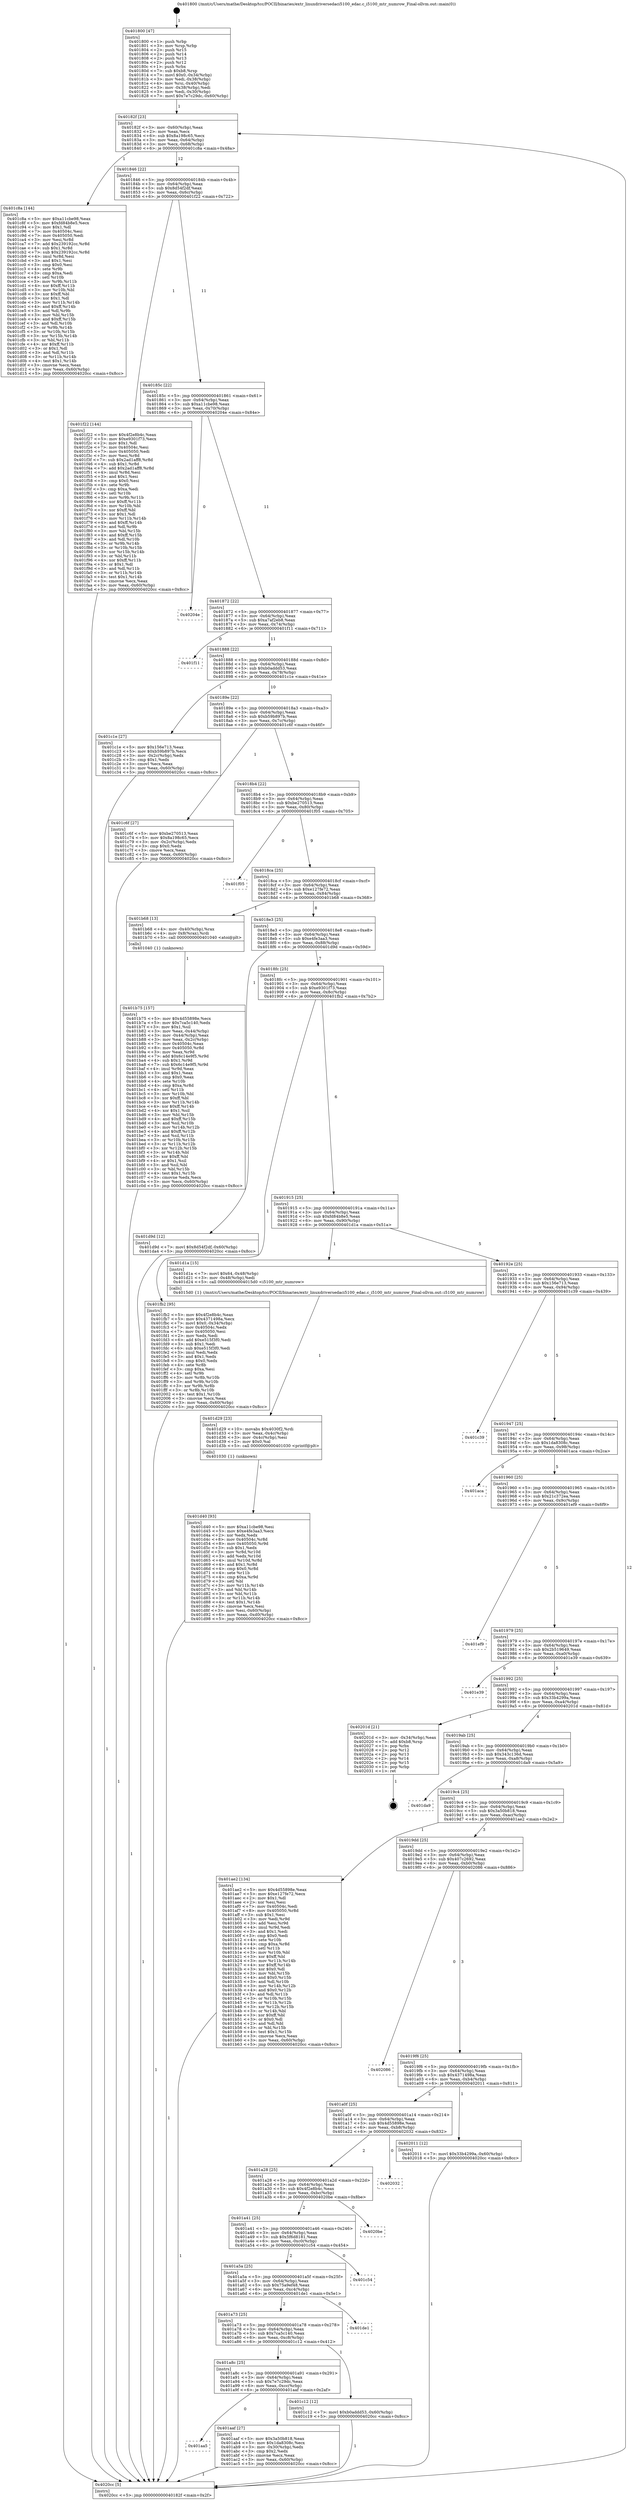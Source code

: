 digraph "0x401800" {
  label = "0x401800 (/mnt/c/Users/mathe/Desktop/tcc/POCII/binaries/extr_linuxdriversedaci5100_edac.c_i5100_mtr_numrow_Final-ollvm.out::main(0))"
  labelloc = "t"
  node[shape=record]

  Entry [label="",width=0.3,height=0.3,shape=circle,fillcolor=black,style=filled]
  "0x40182f" [label="{
     0x40182f [23]\l
     | [instrs]\l
     &nbsp;&nbsp;0x40182f \<+3\>: mov -0x60(%rbp),%eax\l
     &nbsp;&nbsp;0x401832 \<+2\>: mov %eax,%ecx\l
     &nbsp;&nbsp;0x401834 \<+6\>: sub $0x8a198c65,%ecx\l
     &nbsp;&nbsp;0x40183a \<+3\>: mov %eax,-0x64(%rbp)\l
     &nbsp;&nbsp;0x40183d \<+3\>: mov %ecx,-0x68(%rbp)\l
     &nbsp;&nbsp;0x401840 \<+6\>: je 0000000000401c8a \<main+0x48a\>\l
  }"]
  "0x401c8a" [label="{
     0x401c8a [144]\l
     | [instrs]\l
     &nbsp;&nbsp;0x401c8a \<+5\>: mov $0xa11cbe98,%eax\l
     &nbsp;&nbsp;0x401c8f \<+5\>: mov $0xfd84b8e5,%ecx\l
     &nbsp;&nbsp;0x401c94 \<+2\>: mov $0x1,%dl\l
     &nbsp;&nbsp;0x401c96 \<+7\>: mov 0x40504c,%esi\l
     &nbsp;&nbsp;0x401c9d \<+7\>: mov 0x405050,%edi\l
     &nbsp;&nbsp;0x401ca4 \<+3\>: mov %esi,%r8d\l
     &nbsp;&nbsp;0x401ca7 \<+7\>: add $0x239192cc,%r8d\l
     &nbsp;&nbsp;0x401cae \<+4\>: sub $0x1,%r8d\l
     &nbsp;&nbsp;0x401cb2 \<+7\>: sub $0x239192cc,%r8d\l
     &nbsp;&nbsp;0x401cb9 \<+4\>: imul %r8d,%esi\l
     &nbsp;&nbsp;0x401cbd \<+3\>: and $0x1,%esi\l
     &nbsp;&nbsp;0x401cc0 \<+3\>: cmp $0x0,%esi\l
     &nbsp;&nbsp;0x401cc3 \<+4\>: sete %r9b\l
     &nbsp;&nbsp;0x401cc7 \<+3\>: cmp $0xa,%edi\l
     &nbsp;&nbsp;0x401cca \<+4\>: setl %r10b\l
     &nbsp;&nbsp;0x401cce \<+3\>: mov %r9b,%r11b\l
     &nbsp;&nbsp;0x401cd1 \<+4\>: xor $0xff,%r11b\l
     &nbsp;&nbsp;0x401cd5 \<+3\>: mov %r10b,%bl\l
     &nbsp;&nbsp;0x401cd8 \<+3\>: xor $0xff,%bl\l
     &nbsp;&nbsp;0x401cdb \<+3\>: xor $0x1,%dl\l
     &nbsp;&nbsp;0x401cde \<+3\>: mov %r11b,%r14b\l
     &nbsp;&nbsp;0x401ce1 \<+4\>: and $0xff,%r14b\l
     &nbsp;&nbsp;0x401ce5 \<+3\>: and %dl,%r9b\l
     &nbsp;&nbsp;0x401ce8 \<+3\>: mov %bl,%r15b\l
     &nbsp;&nbsp;0x401ceb \<+4\>: and $0xff,%r15b\l
     &nbsp;&nbsp;0x401cef \<+3\>: and %dl,%r10b\l
     &nbsp;&nbsp;0x401cf2 \<+3\>: or %r9b,%r14b\l
     &nbsp;&nbsp;0x401cf5 \<+3\>: or %r10b,%r15b\l
     &nbsp;&nbsp;0x401cf8 \<+3\>: xor %r15b,%r14b\l
     &nbsp;&nbsp;0x401cfb \<+3\>: or %bl,%r11b\l
     &nbsp;&nbsp;0x401cfe \<+4\>: xor $0xff,%r11b\l
     &nbsp;&nbsp;0x401d02 \<+3\>: or $0x1,%dl\l
     &nbsp;&nbsp;0x401d05 \<+3\>: and %dl,%r11b\l
     &nbsp;&nbsp;0x401d08 \<+3\>: or %r11b,%r14b\l
     &nbsp;&nbsp;0x401d0b \<+4\>: test $0x1,%r14b\l
     &nbsp;&nbsp;0x401d0f \<+3\>: cmovne %ecx,%eax\l
     &nbsp;&nbsp;0x401d12 \<+3\>: mov %eax,-0x60(%rbp)\l
     &nbsp;&nbsp;0x401d15 \<+5\>: jmp 00000000004020cc \<main+0x8cc\>\l
  }"]
  "0x401846" [label="{
     0x401846 [22]\l
     | [instrs]\l
     &nbsp;&nbsp;0x401846 \<+5\>: jmp 000000000040184b \<main+0x4b\>\l
     &nbsp;&nbsp;0x40184b \<+3\>: mov -0x64(%rbp),%eax\l
     &nbsp;&nbsp;0x40184e \<+5\>: sub $0x8d54f2df,%eax\l
     &nbsp;&nbsp;0x401853 \<+3\>: mov %eax,-0x6c(%rbp)\l
     &nbsp;&nbsp;0x401856 \<+6\>: je 0000000000401f22 \<main+0x722\>\l
  }"]
  Exit [label="",width=0.3,height=0.3,shape=circle,fillcolor=black,style=filled,peripheries=2]
  "0x401f22" [label="{
     0x401f22 [144]\l
     | [instrs]\l
     &nbsp;&nbsp;0x401f22 \<+5\>: mov $0x4f2e8b4c,%eax\l
     &nbsp;&nbsp;0x401f27 \<+5\>: mov $0xe9301f73,%ecx\l
     &nbsp;&nbsp;0x401f2c \<+2\>: mov $0x1,%dl\l
     &nbsp;&nbsp;0x401f2e \<+7\>: mov 0x40504c,%esi\l
     &nbsp;&nbsp;0x401f35 \<+7\>: mov 0x405050,%edi\l
     &nbsp;&nbsp;0x401f3c \<+3\>: mov %esi,%r8d\l
     &nbsp;&nbsp;0x401f3f \<+7\>: sub $0x2ad1aff8,%r8d\l
     &nbsp;&nbsp;0x401f46 \<+4\>: sub $0x1,%r8d\l
     &nbsp;&nbsp;0x401f4a \<+7\>: add $0x2ad1aff8,%r8d\l
     &nbsp;&nbsp;0x401f51 \<+4\>: imul %r8d,%esi\l
     &nbsp;&nbsp;0x401f55 \<+3\>: and $0x1,%esi\l
     &nbsp;&nbsp;0x401f58 \<+3\>: cmp $0x0,%esi\l
     &nbsp;&nbsp;0x401f5b \<+4\>: sete %r9b\l
     &nbsp;&nbsp;0x401f5f \<+3\>: cmp $0xa,%edi\l
     &nbsp;&nbsp;0x401f62 \<+4\>: setl %r10b\l
     &nbsp;&nbsp;0x401f66 \<+3\>: mov %r9b,%r11b\l
     &nbsp;&nbsp;0x401f69 \<+4\>: xor $0xff,%r11b\l
     &nbsp;&nbsp;0x401f6d \<+3\>: mov %r10b,%bl\l
     &nbsp;&nbsp;0x401f70 \<+3\>: xor $0xff,%bl\l
     &nbsp;&nbsp;0x401f73 \<+3\>: xor $0x1,%dl\l
     &nbsp;&nbsp;0x401f76 \<+3\>: mov %r11b,%r14b\l
     &nbsp;&nbsp;0x401f79 \<+4\>: and $0xff,%r14b\l
     &nbsp;&nbsp;0x401f7d \<+3\>: and %dl,%r9b\l
     &nbsp;&nbsp;0x401f80 \<+3\>: mov %bl,%r15b\l
     &nbsp;&nbsp;0x401f83 \<+4\>: and $0xff,%r15b\l
     &nbsp;&nbsp;0x401f87 \<+3\>: and %dl,%r10b\l
     &nbsp;&nbsp;0x401f8a \<+3\>: or %r9b,%r14b\l
     &nbsp;&nbsp;0x401f8d \<+3\>: or %r10b,%r15b\l
     &nbsp;&nbsp;0x401f90 \<+3\>: xor %r15b,%r14b\l
     &nbsp;&nbsp;0x401f93 \<+3\>: or %bl,%r11b\l
     &nbsp;&nbsp;0x401f96 \<+4\>: xor $0xff,%r11b\l
     &nbsp;&nbsp;0x401f9a \<+3\>: or $0x1,%dl\l
     &nbsp;&nbsp;0x401f9d \<+3\>: and %dl,%r11b\l
     &nbsp;&nbsp;0x401fa0 \<+3\>: or %r11b,%r14b\l
     &nbsp;&nbsp;0x401fa3 \<+4\>: test $0x1,%r14b\l
     &nbsp;&nbsp;0x401fa7 \<+3\>: cmovne %ecx,%eax\l
     &nbsp;&nbsp;0x401faa \<+3\>: mov %eax,-0x60(%rbp)\l
     &nbsp;&nbsp;0x401fad \<+5\>: jmp 00000000004020cc \<main+0x8cc\>\l
  }"]
  "0x40185c" [label="{
     0x40185c [22]\l
     | [instrs]\l
     &nbsp;&nbsp;0x40185c \<+5\>: jmp 0000000000401861 \<main+0x61\>\l
     &nbsp;&nbsp;0x401861 \<+3\>: mov -0x64(%rbp),%eax\l
     &nbsp;&nbsp;0x401864 \<+5\>: sub $0xa11cbe98,%eax\l
     &nbsp;&nbsp;0x401869 \<+3\>: mov %eax,-0x70(%rbp)\l
     &nbsp;&nbsp;0x40186c \<+6\>: je 000000000040204e \<main+0x84e\>\l
  }"]
  "0x401d40" [label="{
     0x401d40 [93]\l
     | [instrs]\l
     &nbsp;&nbsp;0x401d40 \<+5\>: mov $0xa11cbe98,%esi\l
     &nbsp;&nbsp;0x401d45 \<+5\>: mov $0xe4fe3aa3,%ecx\l
     &nbsp;&nbsp;0x401d4a \<+2\>: xor %edx,%edx\l
     &nbsp;&nbsp;0x401d4c \<+8\>: mov 0x40504c,%r8d\l
     &nbsp;&nbsp;0x401d54 \<+8\>: mov 0x405050,%r9d\l
     &nbsp;&nbsp;0x401d5c \<+3\>: sub $0x1,%edx\l
     &nbsp;&nbsp;0x401d5f \<+3\>: mov %r8d,%r10d\l
     &nbsp;&nbsp;0x401d62 \<+3\>: add %edx,%r10d\l
     &nbsp;&nbsp;0x401d65 \<+4\>: imul %r10d,%r8d\l
     &nbsp;&nbsp;0x401d69 \<+4\>: and $0x1,%r8d\l
     &nbsp;&nbsp;0x401d6d \<+4\>: cmp $0x0,%r8d\l
     &nbsp;&nbsp;0x401d71 \<+4\>: sete %r11b\l
     &nbsp;&nbsp;0x401d75 \<+4\>: cmp $0xa,%r9d\l
     &nbsp;&nbsp;0x401d79 \<+3\>: setl %bl\l
     &nbsp;&nbsp;0x401d7c \<+3\>: mov %r11b,%r14b\l
     &nbsp;&nbsp;0x401d7f \<+3\>: and %bl,%r14b\l
     &nbsp;&nbsp;0x401d82 \<+3\>: xor %bl,%r11b\l
     &nbsp;&nbsp;0x401d85 \<+3\>: or %r11b,%r14b\l
     &nbsp;&nbsp;0x401d88 \<+4\>: test $0x1,%r14b\l
     &nbsp;&nbsp;0x401d8c \<+3\>: cmovne %ecx,%esi\l
     &nbsp;&nbsp;0x401d8f \<+3\>: mov %esi,-0x60(%rbp)\l
     &nbsp;&nbsp;0x401d92 \<+6\>: mov %eax,-0xd0(%rbp)\l
     &nbsp;&nbsp;0x401d98 \<+5\>: jmp 00000000004020cc \<main+0x8cc\>\l
  }"]
  "0x40204e" [label="{
     0x40204e\l
  }", style=dashed]
  "0x401872" [label="{
     0x401872 [22]\l
     | [instrs]\l
     &nbsp;&nbsp;0x401872 \<+5\>: jmp 0000000000401877 \<main+0x77\>\l
     &nbsp;&nbsp;0x401877 \<+3\>: mov -0x64(%rbp),%eax\l
     &nbsp;&nbsp;0x40187a \<+5\>: sub $0xa7af2eb8,%eax\l
     &nbsp;&nbsp;0x40187f \<+3\>: mov %eax,-0x74(%rbp)\l
     &nbsp;&nbsp;0x401882 \<+6\>: je 0000000000401f11 \<main+0x711\>\l
  }"]
  "0x401d29" [label="{
     0x401d29 [23]\l
     | [instrs]\l
     &nbsp;&nbsp;0x401d29 \<+10\>: movabs $0x4030f2,%rdi\l
     &nbsp;&nbsp;0x401d33 \<+3\>: mov %eax,-0x4c(%rbp)\l
     &nbsp;&nbsp;0x401d36 \<+3\>: mov -0x4c(%rbp),%esi\l
     &nbsp;&nbsp;0x401d39 \<+2\>: mov $0x0,%al\l
     &nbsp;&nbsp;0x401d3b \<+5\>: call 0000000000401030 \<printf@plt\>\l
     | [calls]\l
     &nbsp;&nbsp;0x401030 \{1\} (unknown)\l
  }"]
  "0x401f11" [label="{
     0x401f11\l
  }", style=dashed]
  "0x401888" [label="{
     0x401888 [22]\l
     | [instrs]\l
     &nbsp;&nbsp;0x401888 \<+5\>: jmp 000000000040188d \<main+0x8d\>\l
     &nbsp;&nbsp;0x40188d \<+3\>: mov -0x64(%rbp),%eax\l
     &nbsp;&nbsp;0x401890 \<+5\>: sub $0xb0addd53,%eax\l
     &nbsp;&nbsp;0x401895 \<+3\>: mov %eax,-0x78(%rbp)\l
     &nbsp;&nbsp;0x401898 \<+6\>: je 0000000000401c1e \<main+0x41e\>\l
  }"]
  "0x401b75" [label="{
     0x401b75 [157]\l
     | [instrs]\l
     &nbsp;&nbsp;0x401b75 \<+5\>: mov $0x4d55898e,%ecx\l
     &nbsp;&nbsp;0x401b7a \<+5\>: mov $0x7ca5c140,%edx\l
     &nbsp;&nbsp;0x401b7f \<+3\>: mov $0x1,%sil\l
     &nbsp;&nbsp;0x401b82 \<+3\>: mov %eax,-0x44(%rbp)\l
     &nbsp;&nbsp;0x401b85 \<+3\>: mov -0x44(%rbp),%eax\l
     &nbsp;&nbsp;0x401b88 \<+3\>: mov %eax,-0x2c(%rbp)\l
     &nbsp;&nbsp;0x401b8b \<+7\>: mov 0x40504c,%eax\l
     &nbsp;&nbsp;0x401b92 \<+8\>: mov 0x405050,%r8d\l
     &nbsp;&nbsp;0x401b9a \<+3\>: mov %eax,%r9d\l
     &nbsp;&nbsp;0x401b9d \<+7\>: add $0x6c14e9f5,%r9d\l
     &nbsp;&nbsp;0x401ba4 \<+4\>: sub $0x1,%r9d\l
     &nbsp;&nbsp;0x401ba8 \<+7\>: sub $0x6c14e9f5,%r9d\l
     &nbsp;&nbsp;0x401baf \<+4\>: imul %r9d,%eax\l
     &nbsp;&nbsp;0x401bb3 \<+3\>: and $0x1,%eax\l
     &nbsp;&nbsp;0x401bb6 \<+3\>: cmp $0x0,%eax\l
     &nbsp;&nbsp;0x401bb9 \<+4\>: sete %r10b\l
     &nbsp;&nbsp;0x401bbd \<+4\>: cmp $0xa,%r8d\l
     &nbsp;&nbsp;0x401bc1 \<+4\>: setl %r11b\l
     &nbsp;&nbsp;0x401bc5 \<+3\>: mov %r10b,%bl\l
     &nbsp;&nbsp;0x401bc8 \<+3\>: xor $0xff,%bl\l
     &nbsp;&nbsp;0x401bcb \<+3\>: mov %r11b,%r14b\l
     &nbsp;&nbsp;0x401bce \<+4\>: xor $0xff,%r14b\l
     &nbsp;&nbsp;0x401bd2 \<+4\>: xor $0x1,%sil\l
     &nbsp;&nbsp;0x401bd6 \<+3\>: mov %bl,%r15b\l
     &nbsp;&nbsp;0x401bd9 \<+4\>: and $0xff,%r15b\l
     &nbsp;&nbsp;0x401bdd \<+3\>: and %sil,%r10b\l
     &nbsp;&nbsp;0x401be0 \<+3\>: mov %r14b,%r12b\l
     &nbsp;&nbsp;0x401be3 \<+4\>: and $0xff,%r12b\l
     &nbsp;&nbsp;0x401be7 \<+3\>: and %sil,%r11b\l
     &nbsp;&nbsp;0x401bea \<+3\>: or %r10b,%r15b\l
     &nbsp;&nbsp;0x401bed \<+3\>: or %r11b,%r12b\l
     &nbsp;&nbsp;0x401bf0 \<+3\>: xor %r12b,%r15b\l
     &nbsp;&nbsp;0x401bf3 \<+3\>: or %r14b,%bl\l
     &nbsp;&nbsp;0x401bf6 \<+3\>: xor $0xff,%bl\l
     &nbsp;&nbsp;0x401bf9 \<+4\>: or $0x1,%sil\l
     &nbsp;&nbsp;0x401bfd \<+3\>: and %sil,%bl\l
     &nbsp;&nbsp;0x401c00 \<+3\>: or %bl,%r15b\l
     &nbsp;&nbsp;0x401c03 \<+4\>: test $0x1,%r15b\l
     &nbsp;&nbsp;0x401c07 \<+3\>: cmovne %edx,%ecx\l
     &nbsp;&nbsp;0x401c0a \<+3\>: mov %ecx,-0x60(%rbp)\l
     &nbsp;&nbsp;0x401c0d \<+5\>: jmp 00000000004020cc \<main+0x8cc\>\l
  }"]
  "0x401c1e" [label="{
     0x401c1e [27]\l
     | [instrs]\l
     &nbsp;&nbsp;0x401c1e \<+5\>: mov $0x156e713,%eax\l
     &nbsp;&nbsp;0x401c23 \<+5\>: mov $0xb59b897b,%ecx\l
     &nbsp;&nbsp;0x401c28 \<+3\>: mov -0x2c(%rbp),%edx\l
     &nbsp;&nbsp;0x401c2b \<+3\>: cmp $0x1,%edx\l
     &nbsp;&nbsp;0x401c2e \<+3\>: cmovl %ecx,%eax\l
     &nbsp;&nbsp;0x401c31 \<+3\>: mov %eax,-0x60(%rbp)\l
     &nbsp;&nbsp;0x401c34 \<+5\>: jmp 00000000004020cc \<main+0x8cc\>\l
  }"]
  "0x40189e" [label="{
     0x40189e [22]\l
     | [instrs]\l
     &nbsp;&nbsp;0x40189e \<+5\>: jmp 00000000004018a3 \<main+0xa3\>\l
     &nbsp;&nbsp;0x4018a3 \<+3\>: mov -0x64(%rbp),%eax\l
     &nbsp;&nbsp;0x4018a6 \<+5\>: sub $0xb59b897b,%eax\l
     &nbsp;&nbsp;0x4018ab \<+3\>: mov %eax,-0x7c(%rbp)\l
     &nbsp;&nbsp;0x4018ae \<+6\>: je 0000000000401c6f \<main+0x46f\>\l
  }"]
  "0x401800" [label="{
     0x401800 [47]\l
     | [instrs]\l
     &nbsp;&nbsp;0x401800 \<+1\>: push %rbp\l
     &nbsp;&nbsp;0x401801 \<+3\>: mov %rsp,%rbp\l
     &nbsp;&nbsp;0x401804 \<+2\>: push %r15\l
     &nbsp;&nbsp;0x401806 \<+2\>: push %r14\l
     &nbsp;&nbsp;0x401808 \<+2\>: push %r13\l
     &nbsp;&nbsp;0x40180a \<+2\>: push %r12\l
     &nbsp;&nbsp;0x40180c \<+1\>: push %rbx\l
     &nbsp;&nbsp;0x40180d \<+7\>: sub $0xb8,%rsp\l
     &nbsp;&nbsp;0x401814 \<+7\>: movl $0x0,-0x34(%rbp)\l
     &nbsp;&nbsp;0x40181b \<+3\>: mov %edi,-0x38(%rbp)\l
     &nbsp;&nbsp;0x40181e \<+4\>: mov %rsi,-0x40(%rbp)\l
     &nbsp;&nbsp;0x401822 \<+3\>: mov -0x38(%rbp),%edi\l
     &nbsp;&nbsp;0x401825 \<+3\>: mov %edi,-0x30(%rbp)\l
     &nbsp;&nbsp;0x401828 \<+7\>: movl $0x7e7c29dc,-0x60(%rbp)\l
  }"]
  "0x401c6f" [label="{
     0x401c6f [27]\l
     | [instrs]\l
     &nbsp;&nbsp;0x401c6f \<+5\>: mov $0xbe270513,%eax\l
     &nbsp;&nbsp;0x401c74 \<+5\>: mov $0x8a198c65,%ecx\l
     &nbsp;&nbsp;0x401c79 \<+3\>: mov -0x2c(%rbp),%edx\l
     &nbsp;&nbsp;0x401c7c \<+3\>: cmp $0x0,%edx\l
     &nbsp;&nbsp;0x401c7f \<+3\>: cmove %ecx,%eax\l
     &nbsp;&nbsp;0x401c82 \<+3\>: mov %eax,-0x60(%rbp)\l
     &nbsp;&nbsp;0x401c85 \<+5\>: jmp 00000000004020cc \<main+0x8cc\>\l
  }"]
  "0x4018b4" [label="{
     0x4018b4 [22]\l
     | [instrs]\l
     &nbsp;&nbsp;0x4018b4 \<+5\>: jmp 00000000004018b9 \<main+0xb9\>\l
     &nbsp;&nbsp;0x4018b9 \<+3\>: mov -0x64(%rbp),%eax\l
     &nbsp;&nbsp;0x4018bc \<+5\>: sub $0xbe270513,%eax\l
     &nbsp;&nbsp;0x4018c1 \<+3\>: mov %eax,-0x80(%rbp)\l
     &nbsp;&nbsp;0x4018c4 \<+6\>: je 0000000000401f05 \<main+0x705\>\l
  }"]
  "0x4020cc" [label="{
     0x4020cc [5]\l
     | [instrs]\l
     &nbsp;&nbsp;0x4020cc \<+5\>: jmp 000000000040182f \<main+0x2f\>\l
  }"]
  "0x401f05" [label="{
     0x401f05\l
  }", style=dashed]
  "0x4018ca" [label="{
     0x4018ca [25]\l
     | [instrs]\l
     &nbsp;&nbsp;0x4018ca \<+5\>: jmp 00000000004018cf \<main+0xcf\>\l
     &nbsp;&nbsp;0x4018cf \<+3\>: mov -0x64(%rbp),%eax\l
     &nbsp;&nbsp;0x4018d2 \<+5\>: sub $0xe127fe72,%eax\l
     &nbsp;&nbsp;0x4018d7 \<+6\>: mov %eax,-0x84(%rbp)\l
     &nbsp;&nbsp;0x4018dd \<+6\>: je 0000000000401b68 \<main+0x368\>\l
  }"]
  "0x401aa5" [label="{
     0x401aa5\l
  }", style=dashed]
  "0x401b68" [label="{
     0x401b68 [13]\l
     | [instrs]\l
     &nbsp;&nbsp;0x401b68 \<+4\>: mov -0x40(%rbp),%rax\l
     &nbsp;&nbsp;0x401b6c \<+4\>: mov 0x8(%rax),%rdi\l
     &nbsp;&nbsp;0x401b70 \<+5\>: call 0000000000401040 \<atoi@plt\>\l
     | [calls]\l
     &nbsp;&nbsp;0x401040 \{1\} (unknown)\l
  }"]
  "0x4018e3" [label="{
     0x4018e3 [25]\l
     | [instrs]\l
     &nbsp;&nbsp;0x4018e3 \<+5\>: jmp 00000000004018e8 \<main+0xe8\>\l
     &nbsp;&nbsp;0x4018e8 \<+3\>: mov -0x64(%rbp),%eax\l
     &nbsp;&nbsp;0x4018eb \<+5\>: sub $0xe4fe3aa3,%eax\l
     &nbsp;&nbsp;0x4018f0 \<+6\>: mov %eax,-0x88(%rbp)\l
     &nbsp;&nbsp;0x4018f6 \<+6\>: je 0000000000401d9d \<main+0x59d\>\l
  }"]
  "0x401aaf" [label="{
     0x401aaf [27]\l
     | [instrs]\l
     &nbsp;&nbsp;0x401aaf \<+5\>: mov $0x3a50b818,%eax\l
     &nbsp;&nbsp;0x401ab4 \<+5\>: mov $0x1da8308c,%ecx\l
     &nbsp;&nbsp;0x401ab9 \<+3\>: mov -0x30(%rbp),%edx\l
     &nbsp;&nbsp;0x401abc \<+3\>: cmp $0x2,%edx\l
     &nbsp;&nbsp;0x401abf \<+3\>: cmovne %ecx,%eax\l
     &nbsp;&nbsp;0x401ac2 \<+3\>: mov %eax,-0x60(%rbp)\l
     &nbsp;&nbsp;0x401ac5 \<+5\>: jmp 00000000004020cc \<main+0x8cc\>\l
  }"]
  "0x401d9d" [label="{
     0x401d9d [12]\l
     | [instrs]\l
     &nbsp;&nbsp;0x401d9d \<+7\>: movl $0x8d54f2df,-0x60(%rbp)\l
     &nbsp;&nbsp;0x401da4 \<+5\>: jmp 00000000004020cc \<main+0x8cc\>\l
  }"]
  "0x4018fc" [label="{
     0x4018fc [25]\l
     | [instrs]\l
     &nbsp;&nbsp;0x4018fc \<+5\>: jmp 0000000000401901 \<main+0x101\>\l
     &nbsp;&nbsp;0x401901 \<+3\>: mov -0x64(%rbp),%eax\l
     &nbsp;&nbsp;0x401904 \<+5\>: sub $0xe9301f73,%eax\l
     &nbsp;&nbsp;0x401909 \<+6\>: mov %eax,-0x8c(%rbp)\l
     &nbsp;&nbsp;0x40190f \<+6\>: je 0000000000401fb2 \<main+0x7b2\>\l
  }"]
  "0x401a8c" [label="{
     0x401a8c [25]\l
     | [instrs]\l
     &nbsp;&nbsp;0x401a8c \<+5\>: jmp 0000000000401a91 \<main+0x291\>\l
     &nbsp;&nbsp;0x401a91 \<+3\>: mov -0x64(%rbp),%eax\l
     &nbsp;&nbsp;0x401a94 \<+5\>: sub $0x7e7c29dc,%eax\l
     &nbsp;&nbsp;0x401a99 \<+6\>: mov %eax,-0xcc(%rbp)\l
     &nbsp;&nbsp;0x401a9f \<+6\>: je 0000000000401aaf \<main+0x2af\>\l
  }"]
  "0x401fb2" [label="{
     0x401fb2 [95]\l
     | [instrs]\l
     &nbsp;&nbsp;0x401fb2 \<+5\>: mov $0x4f2e8b4c,%eax\l
     &nbsp;&nbsp;0x401fb7 \<+5\>: mov $0x4371498a,%ecx\l
     &nbsp;&nbsp;0x401fbc \<+7\>: movl $0x0,-0x34(%rbp)\l
     &nbsp;&nbsp;0x401fc3 \<+7\>: mov 0x40504c,%edx\l
     &nbsp;&nbsp;0x401fca \<+7\>: mov 0x405050,%esi\l
     &nbsp;&nbsp;0x401fd1 \<+2\>: mov %edx,%edi\l
     &nbsp;&nbsp;0x401fd3 \<+6\>: add $0xe515f3f0,%edi\l
     &nbsp;&nbsp;0x401fd9 \<+3\>: sub $0x1,%edi\l
     &nbsp;&nbsp;0x401fdc \<+6\>: sub $0xe515f3f0,%edi\l
     &nbsp;&nbsp;0x401fe2 \<+3\>: imul %edi,%edx\l
     &nbsp;&nbsp;0x401fe5 \<+3\>: and $0x1,%edx\l
     &nbsp;&nbsp;0x401fe8 \<+3\>: cmp $0x0,%edx\l
     &nbsp;&nbsp;0x401feb \<+4\>: sete %r8b\l
     &nbsp;&nbsp;0x401fef \<+3\>: cmp $0xa,%esi\l
     &nbsp;&nbsp;0x401ff2 \<+4\>: setl %r9b\l
     &nbsp;&nbsp;0x401ff6 \<+3\>: mov %r8b,%r10b\l
     &nbsp;&nbsp;0x401ff9 \<+3\>: and %r9b,%r10b\l
     &nbsp;&nbsp;0x401ffc \<+3\>: xor %r9b,%r8b\l
     &nbsp;&nbsp;0x401fff \<+3\>: or %r8b,%r10b\l
     &nbsp;&nbsp;0x402002 \<+4\>: test $0x1,%r10b\l
     &nbsp;&nbsp;0x402006 \<+3\>: cmovne %ecx,%eax\l
     &nbsp;&nbsp;0x402009 \<+3\>: mov %eax,-0x60(%rbp)\l
     &nbsp;&nbsp;0x40200c \<+5\>: jmp 00000000004020cc \<main+0x8cc\>\l
  }"]
  "0x401915" [label="{
     0x401915 [25]\l
     | [instrs]\l
     &nbsp;&nbsp;0x401915 \<+5\>: jmp 000000000040191a \<main+0x11a\>\l
     &nbsp;&nbsp;0x40191a \<+3\>: mov -0x64(%rbp),%eax\l
     &nbsp;&nbsp;0x40191d \<+5\>: sub $0xfd84b8e5,%eax\l
     &nbsp;&nbsp;0x401922 \<+6\>: mov %eax,-0x90(%rbp)\l
     &nbsp;&nbsp;0x401928 \<+6\>: je 0000000000401d1a \<main+0x51a\>\l
  }"]
  "0x401c12" [label="{
     0x401c12 [12]\l
     | [instrs]\l
     &nbsp;&nbsp;0x401c12 \<+7\>: movl $0xb0addd53,-0x60(%rbp)\l
     &nbsp;&nbsp;0x401c19 \<+5\>: jmp 00000000004020cc \<main+0x8cc\>\l
  }"]
  "0x401d1a" [label="{
     0x401d1a [15]\l
     | [instrs]\l
     &nbsp;&nbsp;0x401d1a \<+7\>: movl $0x64,-0x48(%rbp)\l
     &nbsp;&nbsp;0x401d21 \<+3\>: mov -0x48(%rbp),%edi\l
     &nbsp;&nbsp;0x401d24 \<+5\>: call 00000000004015d0 \<i5100_mtr_numrow\>\l
     | [calls]\l
     &nbsp;&nbsp;0x4015d0 \{1\} (/mnt/c/Users/mathe/Desktop/tcc/POCII/binaries/extr_linuxdriversedaci5100_edac.c_i5100_mtr_numrow_Final-ollvm.out::i5100_mtr_numrow)\l
  }"]
  "0x40192e" [label="{
     0x40192e [25]\l
     | [instrs]\l
     &nbsp;&nbsp;0x40192e \<+5\>: jmp 0000000000401933 \<main+0x133\>\l
     &nbsp;&nbsp;0x401933 \<+3\>: mov -0x64(%rbp),%eax\l
     &nbsp;&nbsp;0x401936 \<+5\>: sub $0x156e713,%eax\l
     &nbsp;&nbsp;0x40193b \<+6\>: mov %eax,-0x94(%rbp)\l
     &nbsp;&nbsp;0x401941 \<+6\>: je 0000000000401c39 \<main+0x439\>\l
  }"]
  "0x401a73" [label="{
     0x401a73 [25]\l
     | [instrs]\l
     &nbsp;&nbsp;0x401a73 \<+5\>: jmp 0000000000401a78 \<main+0x278\>\l
     &nbsp;&nbsp;0x401a78 \<+3\>: mov -0x64(%rbp),%eax\l
     &nbsp;&nbsp;0x401a7b \<+5\>: sub $0x7ca5c140,%eax\l
     &nbsp;&nbsp;0x401a80 \<+6\>: mov %eax,-0xc8(%rbp)\l
     &nbsp;&nbsp;0x401a86 \<+6\>: je 0000000000401c12 \<main+0x412\>\l
  }"]
  "0x401c39" [label="{
     0x401c39\l
  }", style=dashed]
  "0x401947" [label="{
     0x401947 [25]\l
     | [instrs]\l
     &nbsp;&nbsp;0x401947 \<+5\>: jmp 000000000040194c \<main+0x14c\>\l
     &nbsp;&nbsp;0x40194c \<+3\>: mov -0x64(%rbp),%eax\l
     &nbsp;&nbsp;0x40194f \<+5\>: sub $0x1da8308c,%eax\l
     &nbsp;&nbsp;0x401954 \<+6\>: mov %eax,-0x98(%rbp)\l
     &nbsp;&nbsp;0x40195a \<+6\>: je 0000000000401aca \<main+0x2ca\>\l
  }"]
  "0x401de1" [label="{
     0x401de1\l
  }", style=dashed]
  "0x401aca" [label="{
     0x401aca\l
  }", style=dashed]
  "0x401960" [label="{
     0x401960 [25]\l
     | [instrs]\l
     &nbsp;&nbsp;0x401960 \<+5\>: jmp 0000000000401965 \<main+0x165\>\l
     &nbsp;&nbsp;0x401965 \<+3\>: mov -0x64(%rbp),%eax\l
     &nbsp;&nbsp;0x401968 \<+5\>: sub $0x21c372ea,%eax\l
     &nbsp;&nbsp;0x40196d \<+6\>: mov %eax,-0x9c(%rbp)\l
     &nbsp;&nbsp;0x401973 \<+6\>: je 0000000000401ef9 \<main+0x6f9\>\l
  }"]
  "0x401a5a" [label="{
     0x401a5a [25]\l
     | [instrs]\l
     &nbsp;&nbsp;0x401a5a \<+5\>: jmp 0000000000401a5f \<main+0x25f\>\l
     &nbsp;&nbsp;0x401a5f \<+3\>: mov -0x64(%rbp),%eax\l
     &nbsp;&nbsp;0x401a62 \<+5\>: sub $0x75a9ef48,%eax\l
     &nbsp;&nbsp;0x401a67 \<+6\>: mov %eax,-0xc4(%rbp)\l
     &nbsp;&nbsp;0x401a6d \<+6\>: je 0000000000401de1 \<main+0x5e1\>\l
  }"]
  "0x401ef9" [label="{
     0x401ef9\l
  }", style=dashed]
  "0x401979" [label="{
     0x401979 [25]\l
     | [instrs]\l
     &nbsp;&nbsp;0x401979 \<+5\>: jmp 000000000040197e \<main+0x17e\>\l
     &nbsp;&nbsp;0x40197e \<+3\>: mov -0x64(%rbp),%eax\l
     &nbsp;&nbsp;0x401981 \<+5\>: sub $0x2b519649,%eax\l
     &nbsp;&nbsp;0x401986 \<+6\>: mov %eax,-0xa0(%rbp)\l
     &nbsp;&nbsp;0x40198c \<+6\>: je 0000000000401e39 \<main+0x639\>\l
  }"]
  "0x401c54" [label="{
     0x401c54\l
  }", style=dashed]
  "0x401e39" [label="{
     0x401e39\l
  }", style=dashed]
  "0x401992" [label="{
     0x401992 [25]\l
     | [instrs]\l
     &nbsp;&nbsp;0x401992 \<+5\>: jmp 0000000000401997 \<main+0x197\>\l
     &nbsp;&nbsp;0x401997 \<+3\>: mov -0x64(%rbp),%eax\l
     &nbsp;&nbsp;0x40199a \<+5\>: sub $0x33b4299a,%eax\l
     &nbsp;&nbsp;0x40199f \<+6\>: mov %eax,-0xa4(%rbp)\l
     &nbsp;&nbsp;0x4019a5 \<+6\>: je 000000000040201d \<main+0x81d\>\l
  }"]
  "0x401a41" [label="{
     0x401a41 [25]\l
     | [instrs]\l
     &nbsp;&nbsp;0x401a41 \<+5\>: jmp 0000000000401a46 \<main+0x246\>\l
     &nbsp;&nbsp;0x401a46 \<+3\>: mov -0x64(%rbp),%eax\l
     &nbsp;&nbsp;0x401a49 \<+5\>: sub $0x5f6d8181,%eax\l
     &nbsp;&nbsp;0x401a4e \<+6\>: mov %eax,-0xc0(%rbp)\l
     &nbsp;&nbsp;0x401a54 \<+6\>: je 0000000000401c54 \<main+0x454\>\l
  }"]
  "0x40201d" [label="{
     0x40201d [21]\l
     | [instrs]\l
     &nbsp;&nbsp;0x40201d \<+3\>: mov -0x34(%rbp),%eax\l
     &nbsp;&nbsp;0x402020 \<+7\>: add $0xb8,%rsp\l
     &nbsp;&nbsp;0x402027 \<+1\>: pop %rbx\l
     &nbsp;&nbsp;0x402028 \<+2\>: pop %r12\l
     &nbsp;&nbsp;0x40202a \<+2\>: pop %r13\l
     &nbsp;&nbsp;0x40202c \<+2\>: pop %r14\l
     &nbsp;&nbsp;0x40202e \<+2\>: pop %r15\l
     &nbsp;&nbsp;0x402030 \<+1\>: pop %rbp\l
     &nbsp;&nbsp;0x402031 \<+1\>: ret\l
  }"]
  "0x4019ab" [label="{
     0x4019ab [25]\l
     | [instrs]\l
     &nbsp;&nbsp;0x4019ab \<+5\>: jmp 00000000004019b0 \<main+0x1b0\>\l
     &nbsp;&nbsp;0x4019b0 \<+3\>: mov -0x64(%rbp),%eax\l
     &nbsp;&nbsp;0x4019b3 \<+5\>: sub $0x343c136d,%eax\l
     &nbsp;&nbsp;0x4019b8 \<+6\>: mov %eax,-0xa8(%rbp)\l
     &nbsp;&nbsp;0x4019be \<+6\>: je 0000000000401da9 \<main+0x5a9\>\l
  }"]
  "0x4020be" [label="{
     0x4020be\l
  }", style=dashed]
  "0x401da9" [label="{
     0x401da9\l
  }", style=dashed]
  "0x4019c4" [label="{
     0x4019c4 [25]\l
     | [instrs]\l
     &nbsp;&nbsp;0x4019c4 \<+5\>: jmp 00000000004019c9 \<main+0x1c9\>\l
     &nbsp;&nbsp;0x4019c9 \<+3\>: mov -0x64(%rbp),%eax\l
     &nbsp;&nbsp;0x4019cc \<+5\>: sub $0x3a50b818,%eax\l
     &nbsp;&nbsp;0x4019d1 \<+6\>: mov %eax,-0xac(%rbp)\l
     &nbsp;&nbsp;0x4019d7 \<+6\>: je 0000000000401ae2 \<main+0x2e2\>\l
  }"]
  "0x401a28" [label="{
     0x401a28 [25]\l
     | [instrs]\l
     &nbsp;&nbsp;0x401a28 \<+5\>: jmp 0000000000401a2d \<main+0x22d\>\l
     &nbsp;&nbsp;0x401a2d \<+3\>: mov -0x64(%rbp),%eax\l
     &nbsp;&nbsp;0x401a30 \<+5\>: sub $0x4f2e8b4c,%eax\l
     &nbsp;&nbsp;0x401a35 \<+6\>: mov %eax,-0xbc(%rbp)\l
     &nbsp;&nbsp;0x401a3b \<+6\>: je 00000000004020be \<main+0x8be\>\l
  }"]
  "0x401ae2" [label="{
     0x401ae2 [134]\l
     | [instrs]\l
     &nbsp;&nbsp;0x401ae2 \<+5\>: mov $0x4d55898e,%eax\l
     &nbsp;&nbsp;0x401ae7 \<+5\>: mov $0xe127fe72,%ecx\l
     &nbsp;&nbsp;0x401aec \<+2\>: mov $0x1,%dl\l
     &nbsp;&nbsp;0x401aee \<+2\>: xor %esi,%esi\l
     &nbsp;&nbsp;0x401af0 \<+7\>: mov 0x40504c,%edi\l
     &nbsp;&nbsp;0x401af7 \<+8\>: mov 0x405050,%r8d\l
     &nbsp;&nbsp;0x401aff \<+3\>: sub $0x1,%esi\l
     &nbsp;&nbsp;0x401b02 \<+3\>: mov %edi,%r9d\l
     &nbsp;&nbsp;0x401b05 \<+3\>: add %esi,%r9d\l
     &nbsp;&nbsp;0x401b08 \<+4\>: imul %r9d,%edi\l
     &nbsp;&nbsp;0x401b0c \<+3\>: and $0x1,%edi\l
     &nbsp;&nbsp;0x401b0f \<+3\>: cmp $0x0,%edi\l
     &nbsp;&nbsp;0x401b12 \<+4\>: sete %r10b\l
     &nbsp;&nbsp;0x401b16 \<+4\>: cmp $0xa,%r8d\l
     &nbsp;&nbsp;0x401b1a \<+4\>: setl %r11b\l
     &nbsp;&nbsp;0x401b1e \<+3\>: mov %r10b,%bl\l
     &nbsp;&nbsp;0x401b21 \<+3\>: xor $0xff,%bl\l
     &nbsp;&nbsp;0x401b24 \<+3\>: mov %r11b,%r14b\l
     &nbsp;&nbsp;0x401b27 \<+4\>: xor $0xff,%r14b\l
     &nbsp;&nbsp;0x401b2b \<+3\>: xor $0x0,%dl\l
     &nbsp;&nbsp;0x401b2e \<+3\>: mov %bl,%r15b\l
     &nbsp;&nbsp;0x401b31 \<+4\>: and $0x0,%r15b\l
     &nbsp;&nbsp;0x401b35 \<+3\>: and %dl,%r10b\l
     &nbsp;&nbsp;0x401b38 \<+3\>: mov %r14b,%r12b\l
     &nbsp;&nbsp;0x401b3b \<+4\>: and $0x0,%r12b\l
     &nbsp;&nbsp;0x401b3f \<+3\>: and %dl,%r11b\l
     &nbsp;&nbsp;0x401b42 \<+3\>: or %r10b,%r15b\l
     &nbsp;&nbsp;0x401b45 \<+3\>: or %r11b,%r12b\l
     &nbsp;&nbsp;0x401b48 \<+3\>: xor %r12b,%r15b\l
     &nbsp;&nbsp;0x401b4b \<+3\>: or %r14b,%bl\l
     &nbsp;&nbsp;0x401b4e \<+3\>: xor $0xff,%bl\l
     &nbsp;&nbsp;0x401b51 \<+3\>: or $0x0,%dl\l
     &nbsp;&nbsp;0x401b54 \<+2\>: and %dl,%bl\l
     &nbsp;&nbsp;0x401b56 \<+3\>: or %bl,%r15b\l
     &nbsp;&nbsp;0x401b59 \<+4\>: test $0x1,%r15b\l
     &nbsp;&nbsp;0x401b5d \<+3\>: cmovne %ecx,%eax\l
     &nbsp;&nbsp;0x401b60 \<+3\>: mov %eax,-0x60(%rbp)\l
     &nbsp;&nbsp;0x401b63 \<+5\>: jmp 00000000004020cc \<main+0x8cc\>\l
  }"]
  "0x4019dd" [label="{
     0x4019dd [25]\l
     | [instrs]\l
     &nbsp;&nbsp;0x4019dd \<+5\>: jmp 00000000004019e2 \<main+0x1e2\>\l
     &nbsp;&nbsp;0x4019e2 \<+3\>: mov -0x64(%rbp),%eax\l
     &nbsp;&nbsp;0x4019e5 \<+5\>: sub $0x407c2692,%eax\l
     &nbsp;&nbsp;0x4019ea \<+6\>: mov %eax,-0xb0(%rbp)\l
     &nbsp;&nbsp;0x4019f0 \<+6\>: je 0000000000402086 \<main+0x886\>\l
  }"]
  "0x402032" [label="{
     0x402032\l
  }", style=dashed]
  "0x402086" [label="{
     0x402086\l
  }", style=dashed]
  "0x4019f6" [label="{
     0x4019f6 [25]\l
     | [instrs]\l
     &nbsp;&nbsp;0x4019f6 \<+5\>: jmp 00000000004019fb \<main+0x1fb\>\l
     &nbsp;&nbsp;0x4019fb \<+3\>: mov -0x64(%rbp),%eax\l
     &nbsp;&nbsp;0x4019fe \<+5\>: sub $0x4371498a,%eax\l
     &nbsp;&nbsp;0x401a03 \<+6\>: mov %eax,-0xb4(%rbp)\l
     &nbsp;&nbsp;0x401a09 \<+6\>: je 0000000000402011 \<main+0x811\>\l
  }"]
  "0x401a0f" [label="{
     0x401a0f [25]\l
     | [instrs]\l
     &nbsp;&nbsp;0x401a0f \<+5\>: jmp 0000000000401a14 \<main+0x214\>\l
     &nbsp;&nbsp;0x401a14 \<+3\>: mov -0x64(%rbp),%eax\l
     &nbsp;&nbsp;0x401a17 \<+5\>: sub $0x4d55898e,%eax\l
     &nbsp;&nbsp;0x401a1c \<+6\>: mov %eax,-0xb8(%rbp)\l
     &nbsp;&nbsp;0x401a22 \<+6\>: je 0000000000402032 \<main+0x832\>\l
  }"]
  "0x402011" [label="{
     0x402011 [12]\l
     | [instrs]\l
     &nbsp;&nbsp;0x402011 \<+7\>: movl $0x33b4299a,-0x60(%rbp)\l
     &nbsp;&nbsp;0x402018 \<+5\>: jmp 00000000004020cc \<main+0x8cc\>\l
  }"]
  Entry -> "0x401800" [label=" 1"]
  "0x40182f" -> "0x401c8a" [label=" 1"]
  "0x40182f" -> "0x401846" [label=" 12"]
  "0x40201d" -> Exit [label=" 1"]
  "0x401846" -> "0x401f22" [label=" 1"]
  "0x401846" -> "0x40185c" [label=" 11"]
  "0x402011" -> "0x4020cc" [label=" 1"]
  "0x40185c" -> "0x40204e" [label=" 0"]
  "0x40185c" -> "0x401872" [label=" 11"]
  "0x401fb2" -> "0x4020cc" [label=" 1"]
  "0x401872" -> "0x401f11" [label=" 0"]
  "0x401872" -> "0x401888" [label=" 11"]
  "0x401f22" -> "0x4020cc" [label=" 1"]
  "0x401888" -> "0x401c1e" [label=" 1"]
  "0x401888" -> "0x40189e" [label=" 10"]
  "0x401d9d" -> "0x4020cc" [label=" 1"]
  "0x40189e" -> "0x401c6f" [label=" 1"]
  "0x40189e" -> "0x4018b4" [label=" 9"]
  "0x401d40" -> "0x4020cc" [label=" 1"]
  "0x4018b4" -> "0x401f05" [label=" 0"]
  "0x4018b4" -> "0x4018ca" [label=" 9"]
  "0x401d29" -> "0x401d40" [label=" 1"]
  "0x4018ca" -> "0x401b68" [label=" 1"]
  "0x4018ca" -> "0x4018e3" [label=" 8"]
  "0x401d1a" -> "0x401d29" [label=" 1"]
  "0x4018e3" -> "0x401d9d" [label=" 1"]
  "0x4018e3" -> "0x4018fc" [label=" 7"]
  "0x401c8a" -> "0x4020cc" [label=" 1"]
  "0x4018fc" -> "0x401fb2" [label=" 1"]
  "0x4018fc" -> "0x401915" [label=" 6"]
  "0x401c1e" -> "0x4020cc" [label=" 1"]
  "0x401915" -> "0x401d1a" [label=" 1"]
  "0x401915" -> "0x40192e" [label=" 5"]
  "0x401c12" -> "0x4020cc" [label=" 1"]
  "0x40192e" -> "0x401c39" [label=" 0"]
  "0x40192e" -> "0x401947" [label=" 5"]
  "0x401b68" -> "0x401b75" [label=" 1"]
  "0x401947" -> "0x401aca" [label=" 0"]
  "0x401947" -> "0x401960" [label=" 5"]
  "0x401ae2" -> "0x4020cc" [label=" 1"]
  "0x401960" -> "0x401ef9" [label=" 0"]
  "0x401960" -> "0x401979" [label=" 5"]
  "0x401800" -> "0x40182f" [label=" 1"]
  "0x401979" -> "0x401e39" [label=" 0"]
  "0x401979" -> "0x401992" [label=" 5"]
  "0x401aaf" -> "0x4020cc" [label=" 1"]
  "0x401992" -> "0x40201d" [label=" 1"]
  "0x401992" -> "0x4019ab" [label=" 4"]
  "0x401a8c" -> "0x401aaf" [label=" 1"]
  "0x4019ab" -> "0x401da9" [label=" 0"]
  "0x4019ab" -> "0x4019c4" [label=" 4"]
  "0x401c6f" -> "0x4020cc" [label=" 1"]
  "0x4019c4" -> "0x401ae2" [label=" 1"]
  "0x4019c4" -> "0x4019dd" [label=" 3"]
  "0x401a73" -> "0x401c12" [label=" 1"]
  "0x4019dd" -> "0x402086" [label=" 0"]
  "0x4019dd" -> "0x4019f6" [label=" 3"]
  "0x401b75" -> "0x4020cc" [label=" 1"]
  "0x4019f6" -> "0x402011" [label=" 1"]
  "0x4019f6" -> "0x401a0f" [label=" 2"]
  "0x401a5a" -> "0x401a73" [label=" 2"]
  "0x401a0f" -> "0x402032" [label=" 0"]
  "0x401a0f" -> "0x401a28" [label=" 2"]
  "0x401a73" -> "0x401a8c" [label=" 1"]
  "0x401a28" -> "0x4020be" [label=" 0"]
  "0x401a28" -> "0x401a41" [label=" 2"]
  "0x401a8c" -> "0x401aa5" [label=" 0"]
  "0x401a41" -> "0x401c54" [label=" 0"]
  "0x401a41" -> "0x401a5a" [label=" 2"]
  "0x4020cc" -> "0x40182f" [label=" 12"]
  "0x401a5a" -> "0x401de1" [label=" 0"]
}
